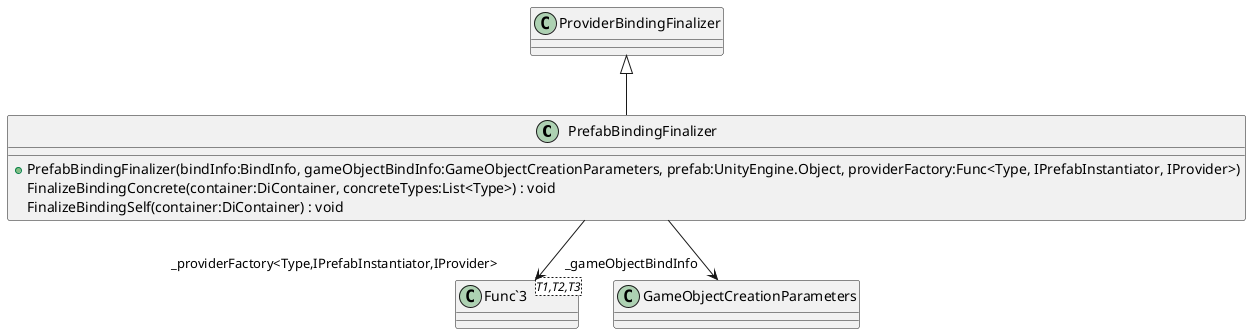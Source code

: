 @startuml
class PrefabBindingFinalizer {
    + PrefabBindingFinalizer(bindInfo:BindInfo, gameObjectBindInfo:GameObjectCreationParameters, prefab:UnityEngine.Object, providerFactory:Func<Type, IPrefabInstantiator, IProvider>)
    FinalizeBindingConcrete(container:DiContainer, concreteTypes:List<Type>) : void
    FinalizeBindingSelf(container:DiContainer) : void
}
class "Func`3"<T1,T2,T3> {
}
ProviderBindingFinalizer <|-- PrefabBindingFinalizer
PrefabBindingFinalizer --> "_gameObjectBindInfo" GameObjectCreationParameters
PrefabBindingFinalizer --> "_providerFactory<Type,IPrefabInstantiator,IProvider>" "Func`3"
@enduml
